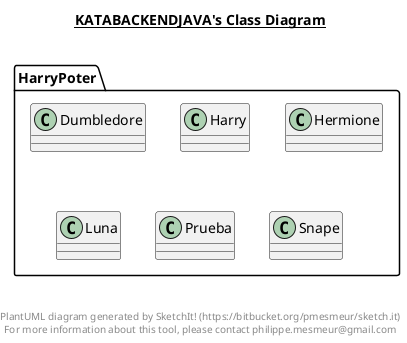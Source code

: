@startuml

title __KATABACKENDJAVA's Class Diagram__\n

  namespace HarryPoter {
    class HarryPoter.Dumbledore {
    }
  }
  

  namespace HarryPoter {
    class HarryPoter.Harry {
    }
  }
  

  namespace HarryPoter {
    class HarryPoter.Hermione {
    }
  }
  

  namespace HarryPoter {
    class HarryPoter.Luna {
    }
  }
  

  namespace HarryPoter {
    class HarryPoter.Prueba {
    }
  }
  

  namespace HarryPoter {
    class HarryPoter.Snape {
    }
  }
  



right footer


PlantUML diagram generated by SketchIt! (https://bitbucket.org/pmesmeur/sketch.it)
For more information about this tool, please contact philippe.mesmeur@gmail.com
endfooter

@enduml
